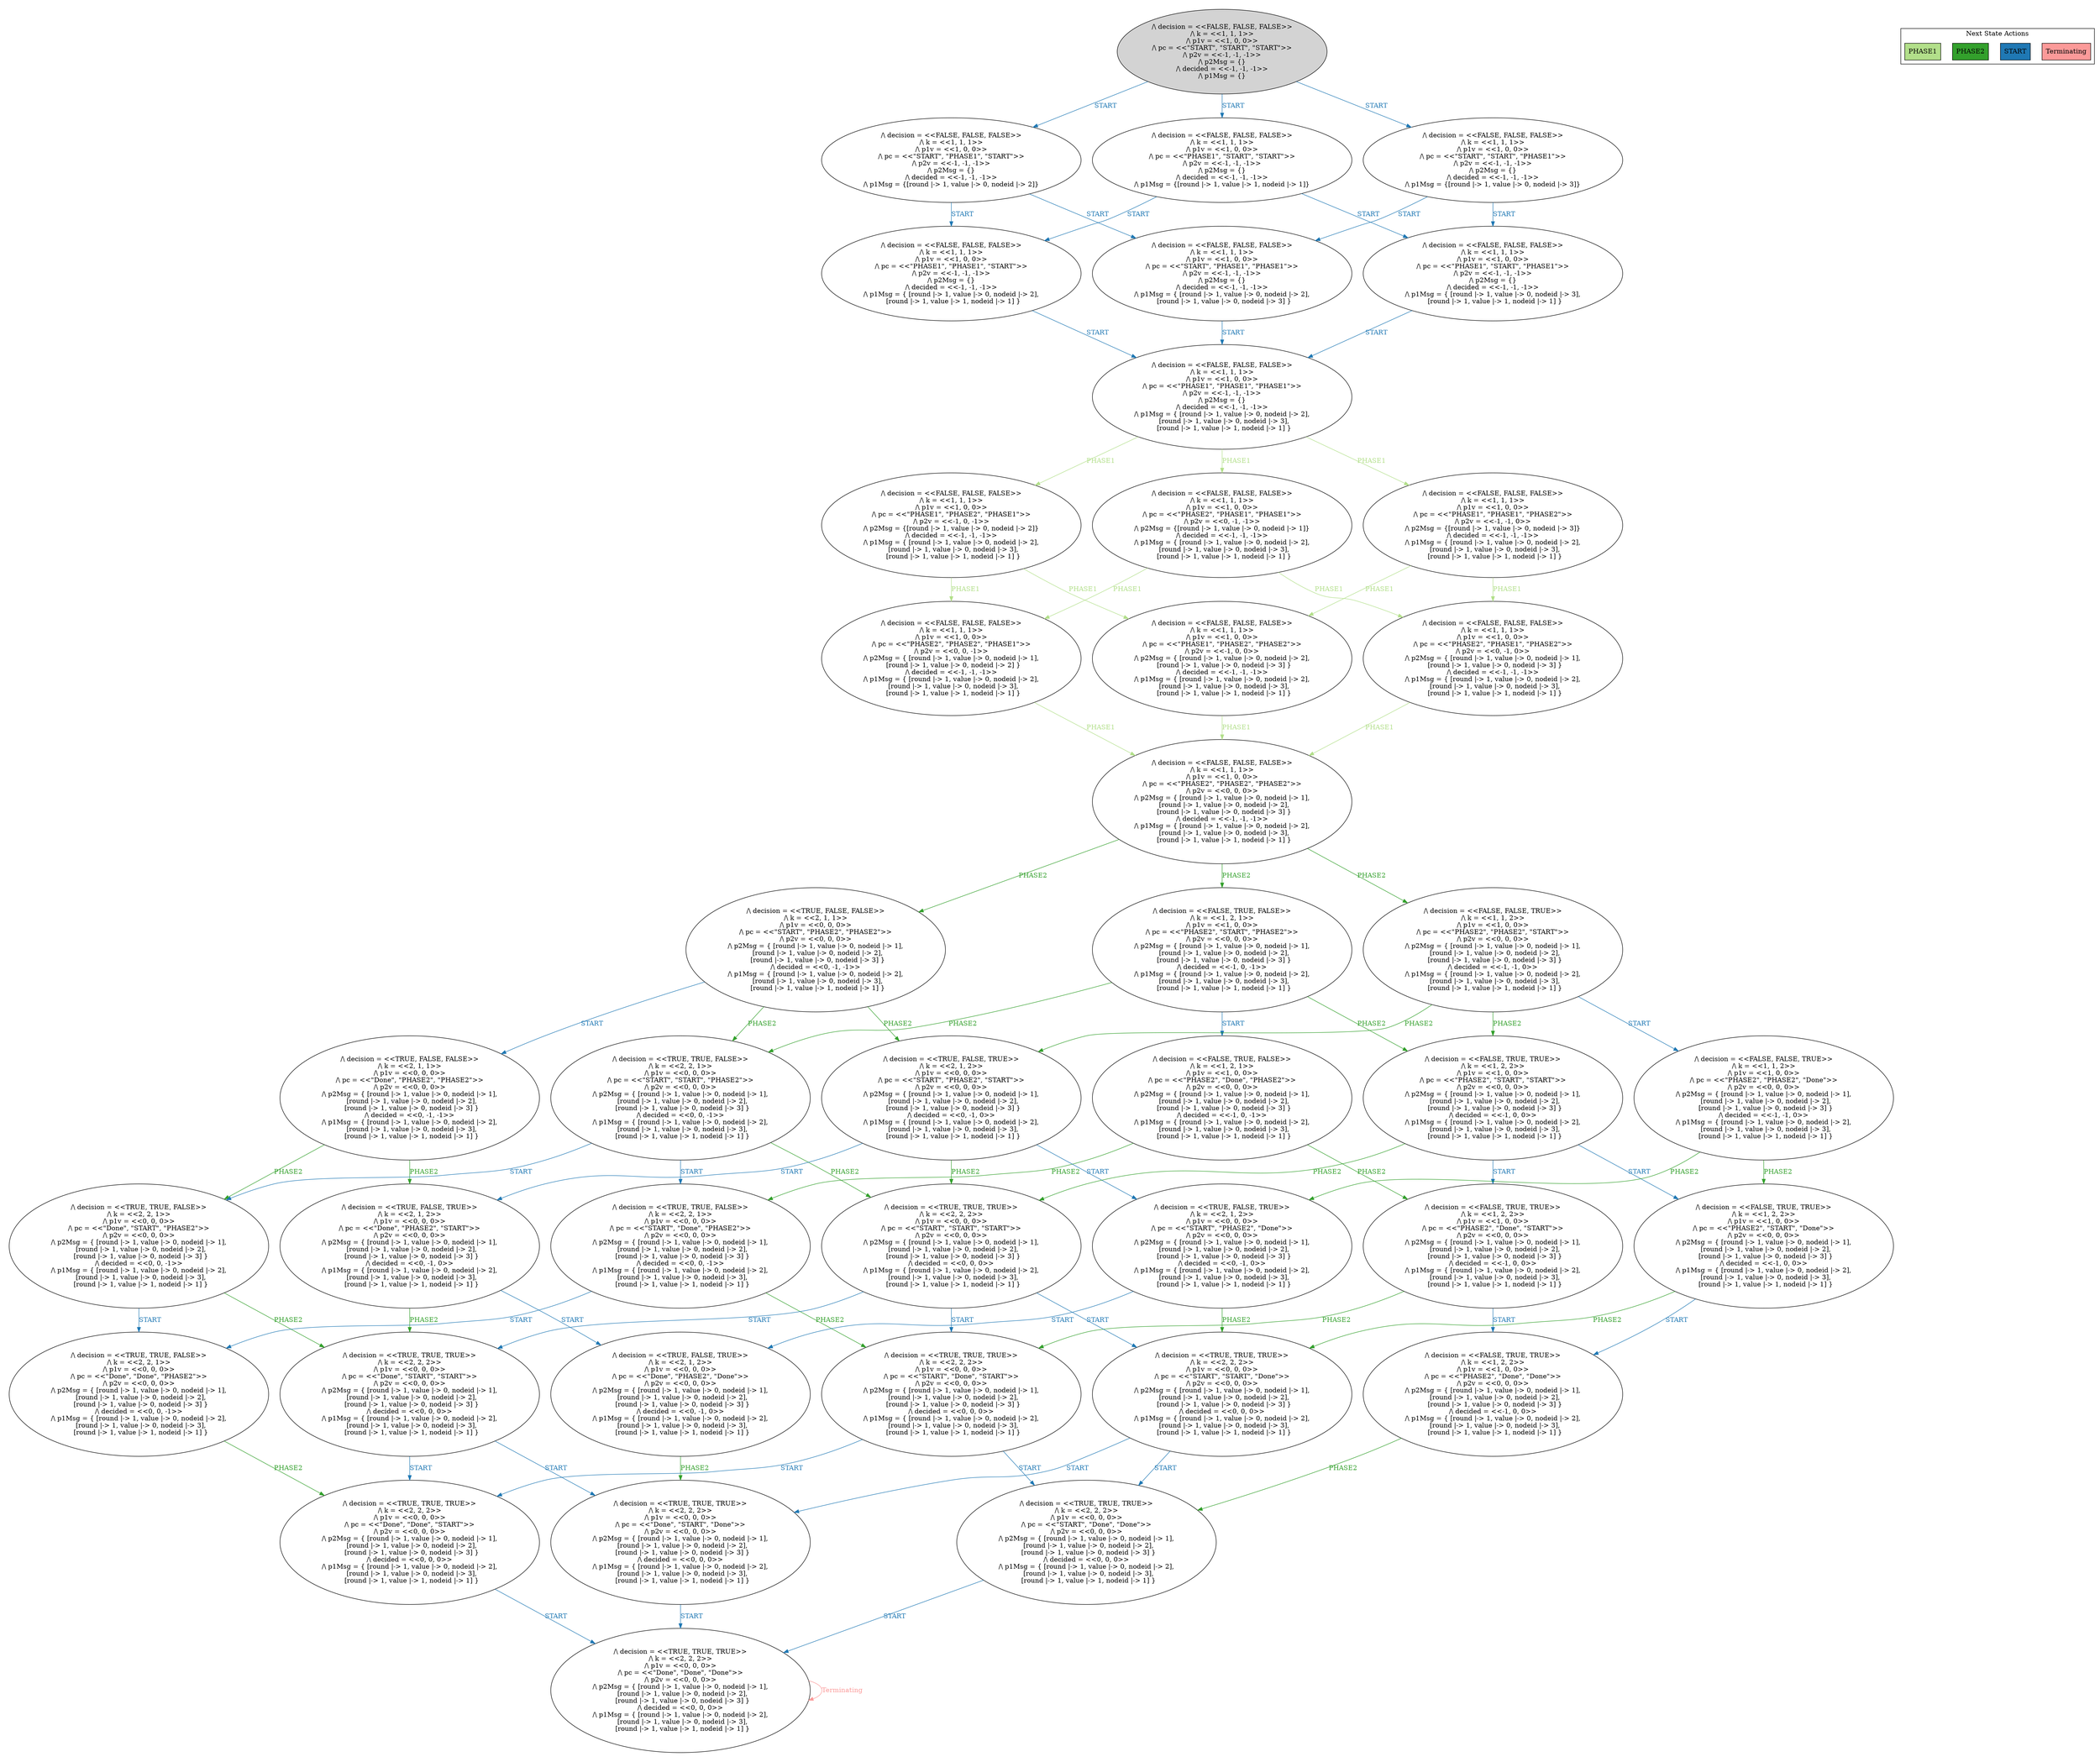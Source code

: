 strict digraph DiskGraph {
edge [colorscheme="paired12"]
nodesep=0.35;
subgraph cluster_graph {
color="white";
6798208728600954568 [label="/\\ decision = <<FALSE, FALSE, FALSE>>\n/\\ k = <<1, 1, 1>>\n/\\ p1v = <<1, 0, 0>>\n/\\ pc = <<\"START\", \"START\", \"START\">>\n/\\ p2v = <<-1, -1, -1>>\n/\\ p2Msg = {}\n/\\ decided = <<-1, -1, -1>>\n/\\ p1Msg = {}",style = filled]
6798208728600954568 -> 4954475746088640562 [label="START",color="2",fontcolor="2"];
4954475746088640562 [label="/\\ decision = <<FALSE, FALSE, FALSE>>\n/\\ k = <<1, 1, 1>>\n/\\ p1v = <<1, 0, 0>>\n/\\ pc = <<\"PHASE1\", \"START\", \"START\">>\n/\\ p2v = <<-1, -1, -1>>\n/\\ p2Msg = {}\n/\\ decided = <<-1, -1, -1>>\n/\\ p1Msg = {[round |-> 1, value |-> 1, nodeid |-> 1]}"];
6798208728600954568 -> 8768434477171639267 [label="START",color="2",fontcolor="2"];
8768434477171639267 [label="/\\ decision = <<FALSE, FALSE, FALSE>>\n/\\ k = <<1, 1, 1>>\n/\\ p1v = <<1, 0, 0>>\n/\\ pc = <<\"START\", \"PHASE1\", \"START\">>\n/\\ p2v = <<-1, -1, -1>>\n/\\ p2Msg = {}\n/\\ decided = <<-1, -1, -1>>\n/\\ p1Msg = {[round |-> 1, value |-> 0, nodeid |-> 2]}"];
4954475746088640562 -> 3474325031604058656 [label="START",color="2",fontcolor="2"];
3474325031604058656 [label="/\\ decision = <<FALSE, FALSE, FALSE>>\n/\\ k = <<1, 1, 1>>\n/\\ p1v = <<1, 0, 0>>\n/\\ pc = <<\"PHASE1\", \"PHASE1\", \"START\">>\n/\\ p2v = <<-1, -1, -1>>\n/\\ p2Msg = {}\n/\\ decided = <<-1, -1, -1>>\n/\\ p1Msg = { [round |-> 1, value |-> 0, nodeid |-> 2],\n  [round |-> 1, value |-> 1, nodeid |-> 1] }"];
8768434477171639267 -> 3474325031604058656 [label="START",color="2",fontcolor="2"];
6798208728600954568 -> 3740045055824658873 [label="START",color="2",fontcolor="2"];
3740045055824658873 [label="/\\ decision = <<FALSE, FALSE, FALSE>>\n/\\ k = <<1, 1, 1>>\n/\\ p1v = <<1, 0, 0>>\n/\\ pc = <<\"START\", \"START\", \"PHASE1\">>\n/\\ p2v = <<-1, -1, -1>>\n/\\ p2Msg = {}\n/\\ decided = <<-1, -1, -1>>\n/\\ p1Msg = {[round |-> 1, value |-> 0, nodeid |-> 3]}"];
8768434477171639267 -> 7238855324121511843 [label="START",color="2",fontcolor="2"];
7238855324121511843 [label="/\\ decision = <<FALSE, FALSE, FALSE>>\n/\\ k = <<1, 1, 1>>\n/\\ p1v = <<1, 0, 0>>\n/\\ pc = <<\"START\", \"PHASE1\", \"PHASE1\">>\n/\\ p2v = <<-1, -1, -1>>\n/\\ p2Msg = {}\n/\\ decided = <<-1, -1, -1>>\n/\\ p1Msg = { [round |-> 1, value |-> 0, nodeid |-> 2],\n  [round |-> 1, value |-> 0, nodeid |-> 3] }"];
3474325031604058656 -> 3886482175309995506 [label="START",color="2",fontcolor="2"];
3886482175309995506 [label="/\\ decision = <<FALSE, FALSE, FALSE>>\n/\\ k = <<1, 1, 1>>\n/\\ p1v = <<1, 0, 0>>\n/\\ pc = <<\"PHASE1\", \"PHASE1\", \"PHASE1\">>\n/\\ p2v = <<-1, -1, -1>>\n/\\ p2Msg = {}\n/\\ decided = <<-1, -1, -1>>\n/\\ p1Msg = { [round |-> 1, value |-> 0, nodeid |-> 2],\n  [round |-> 1, value |-> 0, nodeid |-> 3],\n  [round |-> 1, value |-> 1, nodeid |-> 1] }"];
7238855324121511843 -> 3886482175309995506 [label="START",color="2",fontcolor="2"];
4954475746088640562 -> -8040054917800591706 [label="START",color="2",fontcolor="2"];
-8040054917800591706 [label="/\\ decision = <<FALSE, FALSE, FALSE>>\n/\\ k = <<1, 1, 1>>\n/\\ p1v = <<1, 0, 0>>\n/\\ pc = <<\"PHASE1\", \"START\", \"PHASE1\">>\n/\\ p2v = <<-1, -1, -1>>\n/\\ p2Msg = {}\n/\\ decided = <<-1, -1, -1>>\n/\\ p1Msg = { [round |-> 1, value |-> 0, nodeid |-> 3],\n  [round |-> 1, value |-> 1, nodeid |-> 1] }"];
3740045055824658873 -> -8040054917800591706 [label="START",color="2",fontcolor="2"];
3740045055824658873 -> 7238855324121511843 [label="START",color="2",fontcolor="2"];
-8040054917800591706 -> 3886482175309995506 [label="START",color="2",fontcolor="2"];
3886482175309995506 -> -8445000822821457094 [label="PHASE1",color="3",fontcolor="3"];
-8445000822821457094 [label="/\\ decision = <<FALSE, FALSE, FALSE>>\n/\\ k = <<1, 1, 1>>\n/\\ p1v = <<1, 0, 0>>\n/\\ pc = <<\"PHASE2\", \"PHASE1\", \"PHASE1\">>\n/\\ p2v = <<0, -1, -1>>\n/\\ p2Msg = {[round |-> 1, value |-> 0, nodeid |-> 1]}\n/\\ decided = <<-1, -1, -1>>\n/\\ p1Msg = { [round |-> 1, value |-> 0, nodeid |-> 2],\n  [round |-> 1, value |-> 0, nodeid |-> 3],\n  [round |-> 1, value |-> 1, nodeid |-> 1] }"];
-8445000822821457094 -> -8747375401629547905 [label="PHASE1",color="3",fontcolor="3"];
-8747375401629547905 [label="/\\ decision = <<FALSE, FALSE, FALSE>>\n/\\ k = <<1, 1, 1>>\n/\\ p1v = <<1, 0, 0>>\n/\\ pc = <<\"PHASE2\", \"PHASE2\", \"PHASE1\">>\n/\\ p2v = <<0, 0, -1>>\n/\\ p2Msg = { [round |-> 1, value |-> 0, nodeid |-> 1],\n  [round |-> 1, value |-> 0, nodeid |-> 2] }\n/\\ decided = <<-1, -1, -1>>\n/\\ p1Msg = { [round |-> 1, value |-> 0, nodeid |-> 2],\n  [round |-> 1, value |-> 0, nodeid |-> 3],\n  [round |-> 1, value |-> 1, nodeid |-> 1] }"];
-8445000822821457094 -> 7604120489857779962 [label="PHASE1",color="3",fontcolor="3"];
7604120489857779962 [label="/\\ decision = <<FALSE, FALSE, FALSE>>\n/\\ k = <<1, 1, 1>>\n/\\ p1v = <<1, 0, 0>>\n/\\ pc = <<\"PHASE2\", \"PHASE1\", \"PHASE2\">>\n/\\ p2v = <<0, -1, 0>>\n/\\ p2Msg = { [round |-> 1, value |-> 0, nodeid |-> 1],\n  [round |-> 1, value |-> 0, nodeid |-> 3] }\n/\\ decided = <<-1, -1, -1>>\n/\\ p1Msg = { [round |-> 1, value |-> 0, nodeid |-> 2],\n  [round |-> 1, value |-> 0, nodeid |-> 3],\n  [round |-> 1, value |-> 1, nodeid |-> 1] }"];
-8747375401629547905 -> -4464255128586648376 [label="PHASE1",color="3",fontcolor="3"];
-4464255128586648376 [label="/\\ decision = <<FALSE, FALSE, FALSE>>\n/\\ k = <<1, 1, 1>>\n/\\ p1v = <<1, 0, 0>>\n/\\ pc = <<\"PHASE2\", \"PHASE2\", \"PHASE2\">>\n/\\ p2v = <<0, 0, 0>>\n/\\ p2Msg = { [round |-> 1, value |-> 0, nodeid |-> 1],\n  [round |-> 1, value |-> 0, nodeid |-> 2],\n  [round |-> 1, value |-> 0, nodeid |-> 3] }\n/\\ decided = <<-1, -1, -1>>\n/\\ p1Msg = { [round |-> 1, value |-> 0, nodeid |-> 2],\n  [round |-> 1, value |-> 0, nodeid |-> 3],\n  [round |-> 1, value |-> 1, nodeid |-> 1] }"];
7604120489857779962 -> -4464255128586648376 [label="PHASE1",color="3",fontcolor="3"];
-4464255128586648376 -> 8848993074823354808 [label="PHASE2",color="4",fontcolor="4"];
8848993074823354808 [label="/\\ decision = <<TRUE, FALSE, FALSE>>\n/\\ k = <<2, 1, 1>>\n/\\ p1v = <<0, 0, 0>>\n/\\ pc = <<\"START\", \"PHASE2\", \"PHASE2\">>\n/\\ p2v = <<0, 0, 0>>\n/\\ p2Msg = { [round |-> 1, value |-> 0, nodeid |-> 1],\n  [round |-> 1, value |-> 0, nodeid |-> 2],\n  [round |-> 1, value |-> 0, nodeid |-> 3] }\n/\\ decided = <<0, -1, -1>>\n/\\ p1Msg = { [round |-> 1, value |-> 0, nodeid |-> 2],\n  [round |-> 1, value |-> 0, nodeid |-> 3],\n  [round |-> 1, value |-> 1, nodeid |-> 1] }"];
8848993074823354808 -> -4550173543502904694 [label="START",color="2",fontcolor="2"];
-4550173543502904694 [label="/\\ decision = <<TRUE, FALSE, FALSE>>\n/\\ k = <<2, 1, 1>>\n/\\ p1v = <<0, 0, 0>>\n/\\ pc = <<\"Done\", \"PHASE2\", \"PHASE2\">>\n/\\ p2v = <<0, 0, 0>>\n/\\ p2Msg = { [round |-> 1, value |-> 0, nodeid |-> 1],\n  [round |-> 1, value |-> 0, nodeid |-> 2],\n  [round |-> 1, value |-> 0, nodeid |-> 3] }\n/\\ decided = <<0, -1, -1>>\n/\\ p1Msg = { [round |-> 1, value |-> 0, nodeid |-> 2],\n  [round |-> 1, value |-> 0, nodeid |-> 3],\n  [round |-> 1, value |-> 1, nodeid |-> 1] }"];
-4464255128586648376 -> 4166929941623967046 [label="PHASE2",color="4",fontcolor="4"];
4166929941623967046 [label="/\\ decision = <<FALSE, TRUE, FALSE>>\n/\\ k = <<1, 2, 1>>\n/\\ p1v = <<1, 0, 0>>\n/\\ pc = <<\"PHASE2\", \"START\", \"PHASE2\">>\n/\\ p2v = <<0, 0, 0>>\n/\\ p2Msg = { [round |-> 1, value |-> 0, nodeid |-> 1],\n  [round |-> 1, value |-> 0, nodeid |-> 2],\n  [round |-> 1, value |-> 0, nodeid |-> 3] }\n/\\ decided = <<-1, 0, -1>>\n/\\ p1Msg = { [round |-> 1, value |-> 0, nodeid |-> 2],\n  [round |-> 1, value |-> 0, nodeid |-> 3],\n  [round |-> 1, value |-> 1, nodeid |-> 1] }"];
8848993074823354808 -> -6893943258981098731 [label="PHASE2",color="4",fontcolor="4"];
-6893943258981098731 [label="/\\ decision = <<TRUE, TRUE, FALSE>>\n/\\ k = <<2, 2, 1>>\n/\\ p1v = <<0, 0, 0>>\n/\\ pc = <<\"START\", \"START\", \"PHASE2\">>\n/\\ p2v = <<0, 0, 0>>\n/\\ p2Msg = { [round |-> 1, value |-> 0, nodeid |-> 1],\n  [round |-> 1, value |-> 0, nodeid |-> 2],\n  [round |-> 1, value |-> 0, nodeid |-> 3] }\n/\\ decided = <<0, 0, -1>>\n/\\ p1Msg = { [round |-> 1, value |-> 0, nodeid |-> 2],\n  [round |-> 1, value |-> 0, nodeid |-> 3],\n  [round |-> 1, value |-> 1, nodeid |-> 1] }"];
4166929941623967046 -> -6893943258981098731 [label="PHASE2",color="4",fontcolor="4"];
4166929941623967046 -> -1392973596659001882 [label="START",color="2",fontcolor="2"];
-1392973596659001882 [label="/\\ decision = <<FALSE, TRUE, FALSE>>\n/\\ k = <<1, 2, 1>>\n/\\ p1v = <<1, 0, 0>>\n/\\ pc = <<\"PHASE2\", \"Done\", \"PHASE2\">>\n/\\ p2v = <<0, 0, 0>>\n/\\ p2Msg = { [round |-> 1, value |-> 0, nodeid |-> 1],\n  [round |-> 1, value |-> 0, nodeid |-> 2],\n  [round |-> 1, value |-> 0, nodeid |-> 3] }\n/\\ decided = <<-1, 0, -1>>\n/\\ p1Msg = { [round |-> 1, value |-> 0, nodeid |-> 2],\n  [round |-> 1, value |-> 0, nodeid |-> 3],\n  [round |-> 1, value |-> 1, nodeid |-> 1] }"];
8848993074823354808 -> 6082835368132645816 [label="PHASE2",color="4",fontcolor="4"];
6082835368132645816 [label="/\\ decision = <<TRUE, FALSE, TRUE>>\n/\\ k = <<2, 1, 2>>\n/\\ p1v = <<0, 0, 0>>\n/\\ pc = <<\"START\", \"PHASE2\", \"START\">>\n/\\ p2v = <<0, 0, 0>>\n/\\ p2Msg = { [round |-> 1, value |-> 0, nodeid |-> 1],\n  [round |-> 1, value |-> 0, nodeid |-> 2],\n  [round |-> 1, value |-> 0, nodeid |-> 3] }\n/\\ decided = <<0, -1, 0>>\n/\\ p1Msg = { [round |-> 1, value |-> 0, nodeid |-> 2],\n  [round |-> 1, value |-> 0, nodeid |-> 3],\n  [round |-> 1, value |-> 1, nodeid |-> 1] }"];
-6893943258981098731 -> 5893163979252846907 [label="START",color="2",fontcolor="2"];
5893163979252846907 [label="/\\ decision = <<TRUE, TRUE, FALSE>>\n/\\ k = <<2, 2, 1>>\n/\\ p1v = <<0, 0, 0>>\n/\\ pc = <<\"Done\", \"START\", \"PHASE2\">>\n/\\ p2v = <<0, 0, 0>>\n/\\ p2Msg = { [round |-> 1, value |-> 0, nodeid |-> 1],\n  [round |-> 1, value |-> 0, nodeid |-> 2],\n  [round |-> 1, value |-> 0, nodeid |-> 3] }\n/\\ decided = <<0, 0, -1>>\n/\\ p1Msg = { [round |-> 1, value |-> 0, nodeid |-> 2],\n  [round |-> 1, value |-> 0, nodeid |-> 3],\n  [round |-> 1, value |-> 1, nodeid |-> 1] }"];
-1392973596659001882 -> -726692923636736833 [label="PHASE2",color="4",fontcolor="4"];
-726692923636736833 [label="/\\ decision = <<TRUE, TRUE, FALSE>>\n/\\ k = <<2, 2, 1>>\n/\\ p1v = <<0, 0, 0>>\n/\\ pc = <<\"START\", \"Done\", \"PHASE2\">>\n/\\ p2v = <<0, 0, 0>>\n/\\ p2Msg = { [round |-> 1, value |-> 0, nodeid |-> 1],\n  [round |-> 1, value |-> 0, nodeid |-> 2],\n  [round |-> 1, value |-> 0, nodeid |-> 3] }\n/\\ decided = <<0, 0, -1>>\n/\\ p1Msg = { [round |-> 1, value |-> 0, nodeid |-> 2],\n  [round |-> 1, value |-> 0, nodeid |-> 3],\n  [round |-> 1, value |-> 1, nodeid |-> 1] }"];
4166929941623967046 -> 3036733289869997351 [label="PHASE2",color="4",fontcolor="4"];
3036733289869997351 [label="/\\ decision = <<FALSE, TRUE, TRUE>>\n/\\ k = <<1, 2, 2>>\n/\\ p1v = <<1, 0, 0>>\n/\\ pc = <<\"PHASE2\", \"START\", \"START\">>\n/\\ p2v = <<0, 0, 0>>\n/\\ p2Msg = { [round |-> 1, value |-> 0, nodeid |-> 1],\n  [round |-> 1, value |-> 0, nodeid |-> 2],\n  [round |-> 1, value |-> 0, nodeid |-> 3] }\n/\\ decided = <<-1, 0, 0>>\n/\\ p1Msg = { [round |-> 1, value |-> 0, nodeid |-> 2],\n  [round |-> 1, value |-> 0, nodeid |-> 3],\n  [round |-> 1, value |-> 1, nodeid |-> 1] }"];
-1392973596659001882 -> -3111213332260760474 [label="PHASE2",color="4",fontcolor="4"];
-3111213332260760474 [label="/\\ decision = <<FALSE, TRUE, TRUE>>\n/\\ k = <<1, 2, 2>>\n/\\ p1v = <<1, 0, 0>>\n/\\ pc = <<\"PHASE2\", \"Done\", \"START\">>\n/\\ p2v = <<0, 0, 0>>\n/\\ p2Msg = { [round |-> 1, value |-> 0, nodeid |-> 1],\n  [round |-> 1, value |-> 0, nodeid |-> 2],\n  [round |-> 1, value |-> 0, nodeid |-> 3] }\n/\\ decided = <<-1, 0, 0>>\n/\\ p1Msg = { [round |-> 1, value |-> 0, nodeid |-> 2],\n  [round |-> 1, value |-> 0, nodeid |-> 3],\n  [round |-> 1, value |-> 1, nodeid |-> 1] }"];
-6893943258981098731 -> -726692923636736833 [label="START",color="2",fontcolor="2"];
-4464255128586648376 -> -4903840994029168157 [label="PHASE2",color="4",fontcolor="4"];
-4903840994029168157 [label="/\\ decision = <<FALSE, FALSE, TRUE>>\n/\\ k = <<1, 1, 2>>\n/\\ p1v = <<1, 0, 0>>\n/\\ pc = <<\"PHASE2\", \"PHASE2\", \"START\">>\n/\\ p2v = <<0, 0, 0>>\n/\\ p2Msg = { [round |-> 1, value |-> 0, nodeid |-> 1],\n  [round |-> 1, value |-> 0, nodeid |-> 2],\n  [round |-> 1, value |-> 0, nodeid |-> 3] }\n/\\ decided = <<-1, -1, 0>>\n/\\ p1Msg = { [round |-> 1, value |-> 0, nodeid |-> 2],\n  [round |-> 1, value |-> 0, nodeid |-> 3],\n  [round |-> 1, value |-> 1, nodeid |-> 1] }"];
6082835368132645816 -> -5303580600861847877 [label="START",color="2",fontcolor="2"];
-5303580600861847877 [label="/\\ decision = <<TRUE, FALSE, TRUE>>\n/\\ k = <<2, 1, 2>>\n/\\ p1v = <<0, 0, 0>>\n/\\ pc = <<\"Done\", \"PHASE2\", \"START\">>\n/\\ p2v = <<0, 0, 0>>\n/\\ p2Msg = { [round |-> 1, value |-> 0, nodeid |-> 1],\n  [round |-> 1, value |-> 0, nodeid |-> 2],\n  [round |-> 1, value |-> 0, nodeid |-> 3] }\n/\\ decided = <<0, -1, 0>>\n/\\ p1Msg = { [round |-> 1, value |-> 0, nodeid |-> 2],\n  [round |-> 1, value |-> 0, nodeid |-> 3],\n  [round |-> 1, value |-> 1, nodeid |-> 1] }"];
-4550173543502904694 -> 5893163979252846907 [label="PHASE2",color="4",fontcolor="4"];
3886482175309995506 -> -6228772409857452014 [label="PHASE1",color="3",fontcolor="3"];
-6228772409857452014 [label="/\\ decision = <<FALSE, FALSE, FALSE>>\n/\\ k = <<1, 1, 1>>\n/\\ p1v = <<1, 0, 0>>\n/\\ pc = <<\"PHASE1\", \"PHASE2\", \"PHASE1\">>\n/\\ p2v = <<-1, 0, -1>>\n/\\ p2Msg = {[round |-> 1, value |-> 0, nodeid |-> 2]}\n/\\ decided = <<-1, -1, -1>>\n/\\ p1Msg = { [round |-> 1, value |-> 0, nodeid |-> 2],\n  [round |-> 1, value |-> 0, nodeid |-> 3],\n  [round |-> 1, value |-> 1, nodeid |-> 1] }"];
-4550173543502904694 -> -5303580600861847877 [label="PHASE2",color="4",fontcolor="4"];
-726692923636736833 -> -8448305529347869636 [label="START",color="2",fontcolor="2"];
-6893943258981098731 -> 156120792886261260 [label="PHASE2",color="4",fontcolor="4"];
156120792886261260 [label="/\\ decision = <<TRUE, TRUE, TRUE>>\n/\\ k = <<2, 2, 2>>\n/\\ p1v = <<0, 0, 0>>\n/\\ pc = <<\"START\", \"START\", \"START\">>\n/\\ p2v = <<0, 0, 0>>\n/\\ p2Msg = { [round |-> 1, value |-> 0, nodeid |-> 1],\n  [round |-> 1, value |-> 0, nodeid |-> 2],\n  [round |-> 1, value |-> 0, nodeid |-> 3] }\n/\\ decided = <<0, 0, 0>>\n/\\ p1Msg = { [round |-> 1, value |-> 0, nodeid |-> 2],\n  [round |-> 1, value |-> 0, nodeid |-> 3],\n  [round |-> 1, value |-> 1, nodeid |-> 1] }"];
5893163979252846907 -> -8448305529347869636 [label="START",color="2",fontcolor="2"];
-8448305529347869636 [label="/\\ decision = <<TRUE, TRUE, FALSE>>\n/\\ k = <<2, 2, 1>>\n/\\ p1v = <<0, 0, 0>>\n/\\ pc = <<\"Done\", \"Done\", \"PHASE2\">>\n/\\ p2v = <<0, 0, 0>>\n/\\ p2Msg = { [round |-> 1, value |-> 0, nodeid |-> 1],\n  [round |-> 1, value |-> 0, nodeid |-> 2],\n  [round |-> 1, value |-> 0, nodeid |-> 3] }\n/\\ decided = <<0, 0, -1>>\n/\\ p1Msg = { [round |-> 1, value |-> 0, nodeid |-> 2],\n  [round |-> 1, value |-> 0, nodeid |-> 3],\n  [round |-> 1, value |-> 1, nodeid |-> 1] }"];
-726692923636736833 -> -2994646854807644167 [label="PHASE2",color="4",fontcolor="4"];
-2994646854807644167 [label="/\\ decision = <<TRUE, TRUE, TRUE>>\n/\\ k = <<2, 2, 2>>\n/\\ p1v = <<0, 0, 0>>\n/\\ pc = <<\"START\", \"Done\", \"START\">>\n/\\ p2v = <<0, 0, 0>>\n/\\ p2Msg = { [round |-> 1, value |-> 0, nodeid |-> 1],\n  [round |-> 1, value |-> 0, nodeid |-> 2],\n  [round |-> 1, value |-> 0, nodeid |-> 3] }\n/\\ decided = <<0, 0, 0>>\n/\\ p1Msg = { [round |-> 1, value |-> 0, nodeid |-> 2],\n  [round |-> 1, value |-> 0, nodeid |-> 3],\n  [round |-> 1, value |-> 1, nodeid |-> 1] }"];
3036733289869997351 -> 156120792886261260 [label="PHASE2",color="4",fontcolor="4"];
3886482175309995506 -> 6060620671476156830 [label="PHASE1",color="3",fontcolor="3"];
6060620671476156830 [label="/\\ decision = <<FALSE, FALSE, FALSE>>\n/\\ k = <<1, 1, 1>>\n/\\ p1v = <<1, 0, 0>>\n/\\ pc = <<\"PHASE1\", \"PHASE1\", \"PHASE2\">>\n/\\ p2v = <<-1, -1, 0>>\n/\\ p2Msg = {[round |-> 1, value |-> 0, nodeid |-> 3]}\n/\\ decided = <<-1, -1, -1>>\n/\\ p1Msg = { [round |-> 1, value |-> 0, nodeid |-> 2],\n  [round |-> 1, value |-> 0, nodeid |-> 3],\n  [round |-> 1, value |-> 1, nodeid |-> 1] }"];
6082835368132645816 -> 156120792886261260 [label="PHASE2",color="4",fontcolor="4"];
5893163979252846907 -> 4943076194388326083 [label="PHASE2",color="4",fontcolor="4"];
4943076194388326083 [label="/\\ decision = <<TRUE, TRUE, TRUE>>\n/\\ k = <<2, 2, 2>>\n/\\ p1v = <<0, 0, 0>>\n/\\ pc = <<\"Done\", \"START\", \"START\">>\n/\\ p2v = <<0, 0, 0>>\n/\\ p2Msg = { [round |-> 1, value |-> 0, nodeid |-> 1],\n  [round |-> 1, value |-> 0, nodeid |-> 2],\n  [round |-> 1, value |-> 0, nodeid |-> 3] }\n/\\ decided = <<0, 0, 0>>\n/\\ p1Msg = { [round |-> 1, value |-> 0, nodeid |-> 2],\n  [round |-> 1, value |-> 0, nodeid |-> 3],\n  [round |-> 1, value |-> 1, nodeid |-> 1] }"];
-3111213332260760474 -> -2994646854807644167 [label="PHASE2",color="4",fontcolor="4"];
3036733289869997351 -> -3111213332260760474 [label="START",color="2",fontcolor="2"];
-3111213332260760474 -> 5174692137110721882 [label="START",color="2",fontcolor="2"];
5174692137110721882 [label="/\\ decision = <<FALSE, TRUE, TRUE>>\n/\\ k = <<1, 2, 2>>\n/\\ p1v = <<1, 0, 0>>\n/\\ pc = <<\"PHASE2\", \"Done\", \"Done\">>\n/\\ p2v = <<0, 0, 0>>\n/\\ p2Msg = { [round |-> 1, value |-> 0, nodeid |-> 1],\n  [round |-> 1, value |-> 0, nodeid |-> 2],\n  [round |-> 1, value |-> 0, nodeid |-> 3] }\n/\\ decided = <<-1, 0, 0>>\n/\\ p1Msg = { [round |-> 1, value |-> 0, nodeid |-> 2],\n  [round |-> 1, value |-> 0, nodeid |-> 3],\n  [round |-> 1, value |-> 1, nodeid |-> 1] }"];
-5303580600861847877 -> 4943076194388326083 [label="PHASE2",color="4",fontcolor="4"];
-4903840994029168157 -> 6082835368132645816 [label="PHASE2",color="4",fontcolor="4"];
6082835368132645816 -> -8419668871292799080 [label="START",color="2",fontcolor="2"];
-8419668871292799080 [label="/\\ decision = <<TRUE, FALSE, TRUE>>\n/\\ k = <<2, 1, 2>>\n/\\ p1v = <<0, 0, 0>>\n/\\ pc = <<\"START\", \"PHASE2\", \"Done\">>\n/\\ p2v = <<0, 0, 0>>\n/\\ p2Msg = { [round |-> 1, value |-> 0, nodeid |-> 1],\n  [round |-> 1, value |-> 0, nodeid |-> 2],\n  [round |-> 1, value |-> 0, nodeid |-> 3] }\n/\\ decided = <<0, -1, 0>>\n/\\ p1Msg = { [round |-> 1, value |-> 0, nodeid |-> 2],\n  [round |-> 1, value |-> 0, nodeid |-> 3],\n  [round |-> 1, value |-> 1, nodeid |-> 1] }"];
-4903840994029168157 -> 3036733289869997351 [label="PHASE2",color="4",fontcolor="4"];
156120792886261260 -> 4943076194388326083 [label="START",color="2",fontcolor="2"];
-5303580600861847877 -> -8464265119647930230 [label="START",color="2",fontcolor="2"];
-8464265119647930230 [label="/\\ decision = <<TRUE, FALSE, TRUE>>\n/\\ k = <<2, 1, 2>>\n/\\ p1v = <<0, 0, 0>>\n/\\ pc = <<\"Done\", \"PHASE2\", \"Done\">>\n/\\ p2v = <<0, 0, 0>>\n/\\ p2Msg = { [round |-> 1, value |-> 0, nodeid |-> 1],\n  [round |-> 1, value |-> 0, nodeid |-> 2],\n  [round |-> 1, value |-> 0, nodeid |-> 3] }\n/\\ decided = <<0, -1, 0>>\n/\\ p1Msg = { [round |-> 1, value |-> 0, nodeid |-> 2],\n  [round |-> 1, value |-> 0, nodeid |-> 3],\n  [round |-> 1, value |-> 1, nodeid |-> 1] }"];
-6228772409857452014 -> -8747375401629547905 [label="PHASE1",color="3",fontcolor="3"];
3036733289869997351 -> -8210964966165967656 [label="START",color="2",fontcolor="2"];
-8210964966165967656 [label="/\\ decision = <<FALSE, TRUE, TRUE>>\n/\\ k = <<1, 2, 2>>\n/\\ p1v = <<1, 0, 0>>\n/\\ pc = <<\"PHASE2\", \"START\", \"Done\">>\n/\\ p2v = <<0, 0, 0>>\n/\\ p2Msg = { [round |-> 1, value |-> 0, nodeid |-> 1],\n  [round |-> 1, value |-> 0, nodeid |-> 2],\n  [round |-> 1, value |-> 0, nodeid |-> 3] }\n/\\ decided = <<-1, 0, 0>>\n/\\ p1Msg = { [round |-> 1, value |-> 0, nodeid |-> 2],\n  [round |-> 1, value |-> 0, nodeid |-> 3],\n  [round |-> 1, value |-> 1, nodeid |-> 1] }"];
-2994646854807644167 -> -2643965923040517679 [label="START",color="2",fontcolor="2"];
-6228772409857452014 -> -5540998514507897727 [label="PHASE1",color="3",fontcolor="3"];
-5540998514507897727 [label="/\\ decision = <<FALSE, FALSE, FALSE>>\n/\\ k = <<1, 1, 1>>\n/\\ p1v = <<1, 0, 0>>\n/\\ pc = <<\"PHASE1\", \"PHASE2\", \"PHASE2\">>\n/\\ p2v = <<-1, 0, 0>>\n/\\ p2Msg = { [round |-> 1, value |-> 0, nodeid |-> 2],\n  [round |-> 1, value |-> 0, nodeid |-> 3] }\n/\\ decided = <<-1, -1, -1>>\n/\\ p1Msg = { [round |-> 1, value |-> 0, nodeid |-> 2],\n  [round |-> 1, value |-> 0, nodeid |-> 3],\n  [round |-> 1, value |-> 1, nodeid |-> 1] }"];
156120792886261260 -> -2994646854807644167 [label="START",color="2",fontcolor="2"];
-8448305529347869636 -> -2643965923040517679 [label="PHASE2",color="4",fontcolor="4"];
-2643965923040517679 [label="/\\ decision = <<TRUE, TRUE, TRUE>>\n/\\ k = <<2, 2, 2>>\n/\\ p1v = <<0, 0, 0>>\n/\\ pc = <<\"Done\", \"Done\", \"START\">>\n/\\ p2v = <<0, 0, 0>>\n/\\ p2Msg = { [round |-> 1, value |-> 0, nodeid |-> 1],\n  [round |-> 1, value |-> 0, nodeid |-> 2],\n  [round |-> 1, value |-> 0, nodeid |-> 3] }\n/\\ decided = <<0, 0, 0>>\n/\\ p1Msg = { [round |-> 1, value |-> 0, nodeid |-> 2],\n  [round |-> 1, value |-> 0, nodeid |-> 3],\n  [round |-> 1, value |-> 1, nodeid |-> 1] }"];
-4903840994029168157 -> -9083131761229354516 [label="START",color="2",fontcolor="2"];
-9083131761229354516 [label="/\\ decision = <<FALSE, FALSE, TRUE>>\n/\\ k = <<1, 1, 2>>\n/\\ p1v = <<1, 0, 0>>\n/\\ pc = <<\"PHASE2\", \"PHASE2\", \"Done\">>\n/\\ p2v = <<0, 0, 0>>\n/\\ p2Msg = { [round |-> 1, value |-> 0, nodeid |-> 1],\n  [round |-> 1, value |-> 0, nodeid |-> 2],\n  [round |-> 1, value |-> 0, nodeid |-> 3] }\n/\\ decided = <<-1, -1, 0>>\n/\\ p1Msg = { [round |-> 1, value |-> 0, nodeid |-> 2],\n  [round |-> 1, value |-> 0, nodeid |-> 3],\n  [round |-> 1, value |-> 1, nodeid |-> 1] }"];
156120792886261260 -> -8309539722761318585 [label="START",color="2",fontcolor="2"];
-8309539722761318585 [label="/\\ decision = <<TRUE, TRUE, TRUE>>\n/\\ k = <<2, 2, 2>>\n/\\ p1v = <<0, 0, 0>>\n/\\ pc = <<\"START\", \"START\", \"Done\">>\n/\\ p2v = <<0, 0, 0>>\n/\\ p2Msg = { [round |-> 1, value |-> 0, nodeid |-> 1],\n  [round |-> 1, value |-> 0, nodeid |-> 2],\n  [round |-> 1, value |-> 0, nodeid |-> 3] }\n/\\ decided = <<0, 0, 0>>\n/\\ p1Msg = { [round |-> 1, value |-> 0, nodeid |-> 2],\n  [round |-> 1, value |-> 0, nodeid |-> 3],\n  [round |-> 1, value |-> 1, nodeid |-> 1] }"];
4943076194388326083 -> -2643965923040517679 [label="START",color="2",fontcolor="2"];
6060620671476156830 -> 7604120489857779962 [label="PHASE1",color="3",fontcolor="3"];
-2994646854807644167 -> -6737169639117910723 [label="START",color="2",fontcolor="2"];
-6737169639117910723 [label="/\\ decision = <<TRUE, TRUE, TRUE>>\n/\\ k = <<2, 2, 2>>\n/\\ p1v = <<0, 0, 0>>\n/\\ pc = <<\"START\", \"Done\", \"Done\">>\n/\\ p2v = <<0, 0, 0>>\n/\\ p2Msg = { [round |-> 1, value |-> 0, nodeid |-> 1],\n  [round |-> 1, value |-> 0, nodeid |-> 2],\n  [round |-> 1, value |-> 0, nodeid |-> 3] }\n/\\ decided = <<0, 0, 0>>\n/\\ p1Msg = { [round |-> 1, value |-> 0, nodeid |-> 2],\n  [round |-> 1, value |-> 0, nodeid |-> 3],\n  [round |-> 1, value |-> 1, nodeid |-> 1] }"];
-8464265119647930230 -> -9110559768991368849 [label="PHASE2",color="4",fontcolor="4"];
6060620671476156830 -> -5540998514507897727 [label="PHASE1",color="3",fontcolor="3"];
4943076194388326083 -> -9110559768991368849 [label="START",color="2",fontcolor="2"];
-9110559768991368849 [label="/\\ decision = <<TRUE, TRUE, TRUE>>\n/\\ k = <<2, 2, 2>>\n/\\ p1v = <<0, 0, 0>>\n/\\ pc = <<\"Done\", \"START\", \"Done\">>\n/\\ p2v = <<0, 0, 0>>\n/\\ p2Msg = { [round |-> 1, value |-> 0, nodeid |-> 1],\n  [round |-> 1, value |-> 0, nodeid |-> 2],\n  [round |-> 1, value |-> 0, nodeid |-> 3] }\n/\\ decided = <<0, 0, 0>>\n/\\ p1Msg = { [round |-> 1, value |-> 0, nodeid |-> 2],\n  [round |-> 1, value |-> 0, nodeid |-> 3],\n  [round |-> 1, value |-> 1, nodeid |-> 1] }"];
-8419668871292799080 -> -8464265119647930230 [label="START",color="2",fontcolor="2"];
5174692137110721882 -> -6737169639117910723 [label="PHASE2",color="4",fontcolor="4"];
-2643965923040517679 -> 176509315602857959 [label="START",color="2",fontcolor="2"];
176509315602857959 [label="/\\ decision = <<TRUE, TRUE, TRUE>>\n/\\ k = <<2, 2, 2>>\n/\\ p1v = <<0, 0, 0>>\n/\\ pc = <<\"Done\", \"Done\", \"Done\">>\n/\\ p2v = <<0, 0, 0>>\n/\\ p2Msg = { [round |-> 1, value |-> 0, nodeid |-> 1],\n  [round |-> 1, value |-> 0, nodeid |-> 2],\n  [round |-> 1, value |-> 0, nodeid |-> 3] }\n/\\ decided = <<0, 0, 0>>\n/\\ p1Msg = { [round |-> 1, value |-> 0, nodeid |-> 2],\n  [round |-> 1, value |-> 0, nodeid |-> 3],\n  [round |-> 1, value |-> 1, nodeid |-> 1] }"];
-5540998514507897727 -> -4464255128586648376 [label="PHASE1",color="3",fontcolor="3"];
-8210964966165967656 -> -8309539722761318585 [label="PHASE2",color="4",fontcolor="4"];
-8419668871292799080 -> -8309539722761318585 [label="PHASE2",color="4",fontcolor="4"];
-9083131761229354516 -> -8419668871292799080 [label="PHASE2",color="4",fontcolor="4"];
-8309539722761318585 -> -9110559768991368849 [label="START",color="2",fontcolor="2"];
-9110559768991368849 -> 176509315602857959 [label="START",color="2",fontcolor="2"];
-6737169639117910723 -> 176509315602857959 [label="START",color="2",fontcolor="2"];
-8210964966165967656 -> 5174692137110721882 [label="START",color="2",fontcolor="2"];
-9083131761229354516 -> -8210964966165967656 [label="PHASE2",color="4",fontcolor="4"];
-8309539722761318585 -> -6737169639117910723 [label="START",color="2",fontcolor="2"];
176509315602857959 -> 176509315602857959 [label="Terminating",color="5",fontcolor="5"];
{rank = same; 6798208728600954568;}
{rank = same; 4954475746088640562;8768434477171639267;3740045055824658873;}
{rank = same; 3474325031604058656;7238855324121511843;-8040054917800591706;}
{rank = same; 3886482175309995506;}
{rank = same; -8445000822821457094;-6228772409857452014;6060620671476156830;}
{rank = same; -5540998514507897727;-8747375401629547905;7604120489857779962;}
{rank = same; -4464255128586648376;}
{rank = same; 8848993074823354808;-4903840994029168157;4166929941623967046;}
{rank = same; 6082835368132645816;-4550173543502904694;3036733289869997351;-6893943258981098731;-9083131761229354516;-1392973596659001882;}
{rank = same; -726692923636736833;-3111213332260760474;5893163979252846907;156120792886261260;-8419668871292799080;-8210964966165967656;-5303580600861847877;}
{rank = same; 5174692137110721882;4943076194388326083;-2994646854807644167;-8448305529347869636;-8309539722761318585;-8464265119647930230;}
{rank = same; -2643965923040517679;-6737169639117910723;-9110559768991368849;}
{rank = same; 176509315602857959;}
}
subgraph cluster_legend {graph[style=bold];label = "Next State Actions" style="solid"
node [ labeljust="l",colorscheme="paired12",style=filled,shape=record ]
Terminating [label="Terminating",fillcolor=5]
START [label="START",fillcolor=2]
PHASE2 [label="PHASE2",fillcolor=4]
PHASE1 [label="PHASE1",fillcolor=3]
}}
